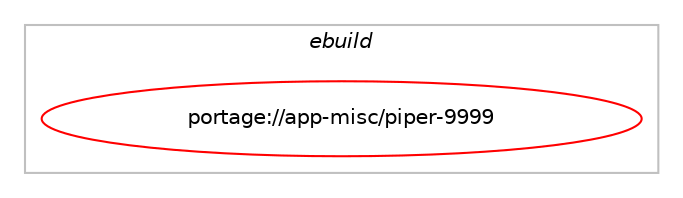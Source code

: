 digraph prolog {

# *************
# Graph options
# *************

newrank=true;
concentrate=true;
compound=true;
graph [rankdir=LR,fontname=Helvetica,fontsize=10,ranksep=1.5];#, ranksep=2.5, nodesep=0.2];
edge  [arrowhead=vee];
node  [fontname=Helvetica,fontsize=10];

# **********
# The ebuild
# **********

subgraph cluster_leftcol {
color=gray;
label=<<i>ebuild</i>>;
id [label="portage://app-misc/piper-9999", color=red, width=4, href="../app-misc/piper-9999.svg"];
}

# ****************
# The dependencies
# ****************

subgraph cluster_midcol {
color=gray;
label=<<i>dependencies</i>>;
subgraph cluster_compile {
fillcolor="#eeeeee";
style=filled;
label=<<i>compile</i>>;
# *** BEGIN UNKNOWN DEPENDENCY TYPE (TODO) ***
# id -> equal(use_conditional_group(positive,python_single_target_python3_10,portage://app-misc/piper-9999,[package_dependency(portage://app-misc/piper-9999,install,no,dev-lang,python,none,[,,],[slot(3.10)],[])]))
# *** END UNKNOWN DEPENDENCY TYPE (TODO) ***

# *** BEGIN UNKNOWN DEPENDENCY TYPE (TODO) ***
# id -> equal(use_conditional_group(positive,python_single_target_python3_10,portage://app-misc/piper-9999,[package_dependency(portage://app-misc/piper-9999,install,no,dev-python,evdev,none,[,,],[],[use(enable(python_targets_python3_10),negative)]),package_dependency(portage://app-misc/piper-9999,install,no,dev-python,lxml,none,[,,],[],[use(enable(python_targets_python3_10),negative)]),package_dependency(portage://app-misc/piper-9999,install,no,dev-python,pycairo,none,[,,],[],[use(enable(python_targets_python3_10),negative)]),package_dependency(portage://app-misc/piper-9999,install,no,dev-python,pygobject,none,[,,],[slot(3)],[use(enable(cairo),none),use(enable(python_targets_python3_10),negative)])]))
# *** END UNKNOWN DEPENDENCY TYPE (TODO) ***

# *** BEGIN UNKNOWN DEPENDENCY TYPE (TODO) ***
# id -> equal(use_conditional_group(positive,python_single_target_python3_11,portage://app-misc/piper-9999,[package_dependency(portage://app-misc/piper-9999,install,no,dev-lang,python,none,[,,],[slot(3.11)],[])]))
# *** END UNKNOWN DEPENDENCY TYPE (TODO) ***

# *** BEGIN UNKNOWN DEPENDENCY TYPE (TODO) ***
# id -> equal(use_conditional_group(positive,python_single_target_python3_11,portage://app-misc/piper-9999,[package_dependency(portage://app-misc/piper-9999,install,no,dev-python,evdev,none,[,,],[],[use(enable(python_targets_python3_11),negative)]),package_dependency(portage://app-misc/piper-9999,install,no,dev-python,lxml,none,[,,],[],[use(enable(python_targets_python3_11),negative)]),package_dependency(portage://app-misc/piper-9999,install,no,dev-python,pycairo,none,[,,],[],[use(enable(python_targets_python3_11),negative)]),package_dependency(portage://app-misc/piper-9999,install,no,dev-python,pygobject,none,[,,],[slot(3)],[use(enable(cairo),none),use(enable(python_targets_python3_11),negative)])]))
# *** END UNKNOWN DEPENDENCY TYPE (TODO) ***

# *** BEGIN UNKNOWN DEPENDENCY TYPE (TODO) ***
# id -> equal(use_conditional_group(positive,python_single_target_python3_12,portage://app-misc/piper-9999,[package_dependency(portage://app-misc/piper-9999,install,no,dev-lang,python,none,[,,],[slot(3.12)],[])]))
# *** END UNKNOWN DEPENDENCY TYPE (TODO) ***

# *** BEGIN UNKNOWN DEPENDENCY TYPE (TODO) ***
# id -> equal(use_conditional_group(positive,python_single_target_python3_12,portage://app-misc/piper-9999,[package_dependency(portage://app-misc/piper-9999,install,no,dev-python,evdev,none,[,,],[],[use(enable(python_targets_python3_12),negative)]),package_dependency(portage://app-misc/piper-9999,install,no,dev-python,lxml,none,[,,],[],[use(enable(python_targets_python3_12),negative)]),package_dependency(portage://app-misc/piper-9999,install,no,dev-python,pycairo,none,[,,],[],[use(enable(python_targets_python3_12),negative)]),package_dependency(portage://app-misc/piper-9999,install,no,dev-python,pygobject,none,[,,],[slot(3)],[use(enable(cairo),none),use(enable(python_targets_python3_12),negative)])]))
# *** END UNKNOWN DEPENDENCY TYPE (TODO) ***

# *** BEGIN UNKNOWN DEPENDENCY TYPE (TODO) ***
# id -> equal(package_dependency(portage://app-misc/piper-9999,install,no,dev-libs,gobject-introspection,none,[,,],[],[]))
# *** END UNKNOWN DEPENDENCY TYPE (TODO) ***

# *** BEGIN UNKNOWN DEPENDENCY TYPE (TODO) ***
# id -> equal(package_dependency(portage://app-misc/piper-9999,install,no,dev-libs,libevdev,none,[,,],[],[]))
# *** END UNKNOWN DEPENDENCY TYPE (TODO) ***

# *** BEGIN UNKNOWN DEPENDENCY TYPE (TODO) ***
# id -> equal(package_dependency(portage://app-misc/piper-9999,install,no,dev-libs,libratbag,greaterequal,[0.14,,,0.14],[],[]))
# *** END UNKNOWN DEPENDENCY TYPE (TODO) ***

# *** BEGIN UNKNOWN DEPENDENCY TYPE (TODO) ***
# id -> equal(package_dependency(portage://app-misc/piper-9999,install,no,gnome-base,librsvg,none,[,,],[],[use(enable(introspection),none)]))
# *** END UNKNOWN DEPENDENCY TYPE (TODO) ***

# *** BEGIN UNKNOWN DEPENDENCY TYPE (TODO) ***
# id -> equal(package_dependency(portage://app-misc/piper-9999,install,no,virtual,libudev,none,[,,],[],[]))
# *** END UNKNOWN DEPENDENCY TYPE (TODO) ***

# *** BEGIN UNKNOWN DEPENDENCY TYPE (TODO) ***
# id -> equal(package_dependency(portage://app-misc/piper-9999,install,no,x11-libs,gdk-pixbuf,none,[,,],[],[use(enable(introspection),none)]))
# *** END UNKNOWN DEPENDENCY TYPE (TODO) ***

# *** BEGIN UNKNOWN DEPENDENCY TYPE (TODO) ***
# id -> equal(package_dependency(portage://app-misc/piper-9999,install,no,x11-libs,gtk+,none,[,,],[slot(3)],[use(enable(introspection),none)]))
# *** END UNKNOWN DEPENDENCY TYPE (TODO) ***

}
subgraph cluster_compileandrun {
fillcolor="#eeeeee";
style=filled;
label=<<i>compile and run</i>>;
}
subgraph cluster_run {
fillcolor="#eeeeee";
style=filled;
label=<<i>run</i>>;
# *** BEGIN UNKNOWN DEPENDENCY TYPE (TODO) ***
# id -> equal(use_conditional_group(positive,python_single_target_python3_10,portage://app-misc/piper-9999,[package_dependency(portage://app-misc/piper-9999,run,no,dev-lang,python,none,[,,],[slot(3.10)],[])]))
# *** END UNKNOWN DEPENDENCY TYPE (TODO) ***

# *** BEGIN UNKNOWN DEPENDENCY TYPE (TODO) ***
# id -> equal(use_conditional_group(positive,python_single_target_python3_10,portage://app-misc/piper-9999,[package_dependency(portage://app-misc/piper-9999,run,no,dev-python,evdev,none,[,,],[],[use(enable(python_targets_python3_10),negative)]),package_dependency(portage://app-misc/piper-9999,run,no,dev-python,lxml,none,[,,],[],[use(enable(python_targets_python3_10),negative)]),package_dependency(portage://app-misc/piper-9999,run,no,dev-python,pycairo,none,[,,],[],[use(enable(python_targets_python3_10),negative)]),package_dependency(portage://app-misc/piper-9999,run,no,dev-python,pygobject,none,[,,],[slot(3)],[use(enable(cairo),none),use(enable(python_targets_python3_10),negative)])]))
# *** END UNKNOWN DEPENDENCY TYPE (TODO) ***

# *** BEGIN UNKNOWN DEPENDENCY TYPE (TODO) ***
# id -> equal(use_conditional_group(positive,python_single_target_python3_11,portage://app-misc/piper-9999,[package_dependency(portage://app-misc/piper-9999,run,no,dev-lang,python,none,[,,],[slot(3.11)],[])]))
# *** END UNKNOWN DEPENDENCY TYPE (TODO) ***

# *** BEGIN UNKNOWN DEPENDENCY TYPE (TODO) ***
# id -> equal(use_conditional_group(positive,python_single_target_python3_11,portage://app-misc/piper-9999,[package_dependency(portage://app-misc/piper-9999,run,no,dev-python,evdev,none,[,,],[],[use(enable(python_targets_python3_11),negative)]),package_dependency(portage://app-misc/piper-9999,run,no,dev-python,lxml,none,[,,],[],[use(enable(python_targets_python3_11),negative)]),package_dependency(portage://app-misc/piper-9999,run,no,dev-python,pycairo,none,[,,],[],[use(enable(python_targets_python3_11),negative)]),package_dependency(portage://app-misc/piper-9999,run,no,dev-python,pygobject,none,[,,],[slot(3)],[use(enable(cairo),none),use(enable(python_targets_python3_11),negative)])]))
# *** END UNKNOWN DEPENDENCY TYPE (TODO) ***

# *** BEGIN UNKNOWN DEPENDENCY TYPE (TODO) ***
# id -> equal(use_conditional_group(positive,python_single_target_python3_12,portage://app-misc/piper-9999,[package_dependency(portage://app-misc/piper-9999,run,no,dev-lang,python,none,[,,],[slot(3.12)],[])]))
# *** END UNKNOWN DEPENDENCY TYPE (TODO) ***

# *** BEGIN UNKNOWN DEPENDENCY TYPE (TODO) ***
# id -> equal(use_conditional_group(positive,python_single_target_python3_12,portage://app-misc/piper-9999,[package_dependency(portage://app-misc/piper-9999,run,no,dev-python,evdev,none,[,,],[],[use(enable(python_targets_python3_12),negative)]),package_dependency(portage://app-misc/piper-9999,run,no,dev-python,lxml,none,[,,],[],[use(enable(python_targets_python3_12),negative)]),package_dependency(portage://app-misc/piper-9999,run,no,dev-python,pycairo,none,[,,],[],[use(enable(python_targets_python3_12),negative)]),package_dependency(portage://app-misc/piper-9999,run,no,dev-python,pygobject,none,[,,],[slot(3)],[use(enable(cairo),none),use(enable(python_targets_python3_12),negative)])]))
# *** END UNKNOWN DEPENDENCY TYPE (TODO) ***

# *** BEGIN UNKNOWN DEPENDENCY TYPE (TODO) ***
# id -> equal(package_dependency(portage://app-misc/piper-9999,run,no,dev-libs,gobject-introspection,none,[,,],[],[]))
# *** END UNKNOWN DEPENDENCY TYPE (TODO) ***

# *** BEGIN UNKNOWN DEPENDENCY TYPE (TODO) ***
# id -> equal(package_dependency(portage://app-misc/piper-9999,run,no,dev-libs,libratbag,greaterequal,[0.14,,,0.14],[],[]))
# *** END UNKNOWN DEPENDENCY TYPE (TODO) ***

# *** BEGIN UNKNOWN DEPENDENCY TYPE (TODO) ***
# id -> equal(package_dependency(portage://app-misc/piper-9999,run,no,gnome-base,librsvg,none,[,,],[],[use(enable(introspection),none)]))
# *** END UNKNOWN DEPENDENCY TYPE (TODO) ***

# *** BEGIN UNKNOWN DEPENDENCY TYPE (TODO) ***
# id -> equal(package_dependency(portage://app-misc/piper-9999,run,no,x11-libs,gdk-pixbuf,none,[,,],[],[use(enable(introspection),none)]))
# *** END UNKNOWN DEPENDENCY TYPE (TODO) ***

# *** BEGIN UNKNOWN DEPENDENCY TYPE (TODO) ***
# id -> equal(package_dependency(portage://app-misc/piper-9999,run,no,x11-libs,gtk+,none,[,,],[slot(3)],[use(enable(introspection),none)]))
# *** END UNKNOWN DEPENDENCY TYPE (TODO) ***

}
}

# **************
# The candidates
# **************

subgraph cluster_choices {
rank=same;
color=gray;
label=<<i>candidates</i>>;

}

}

